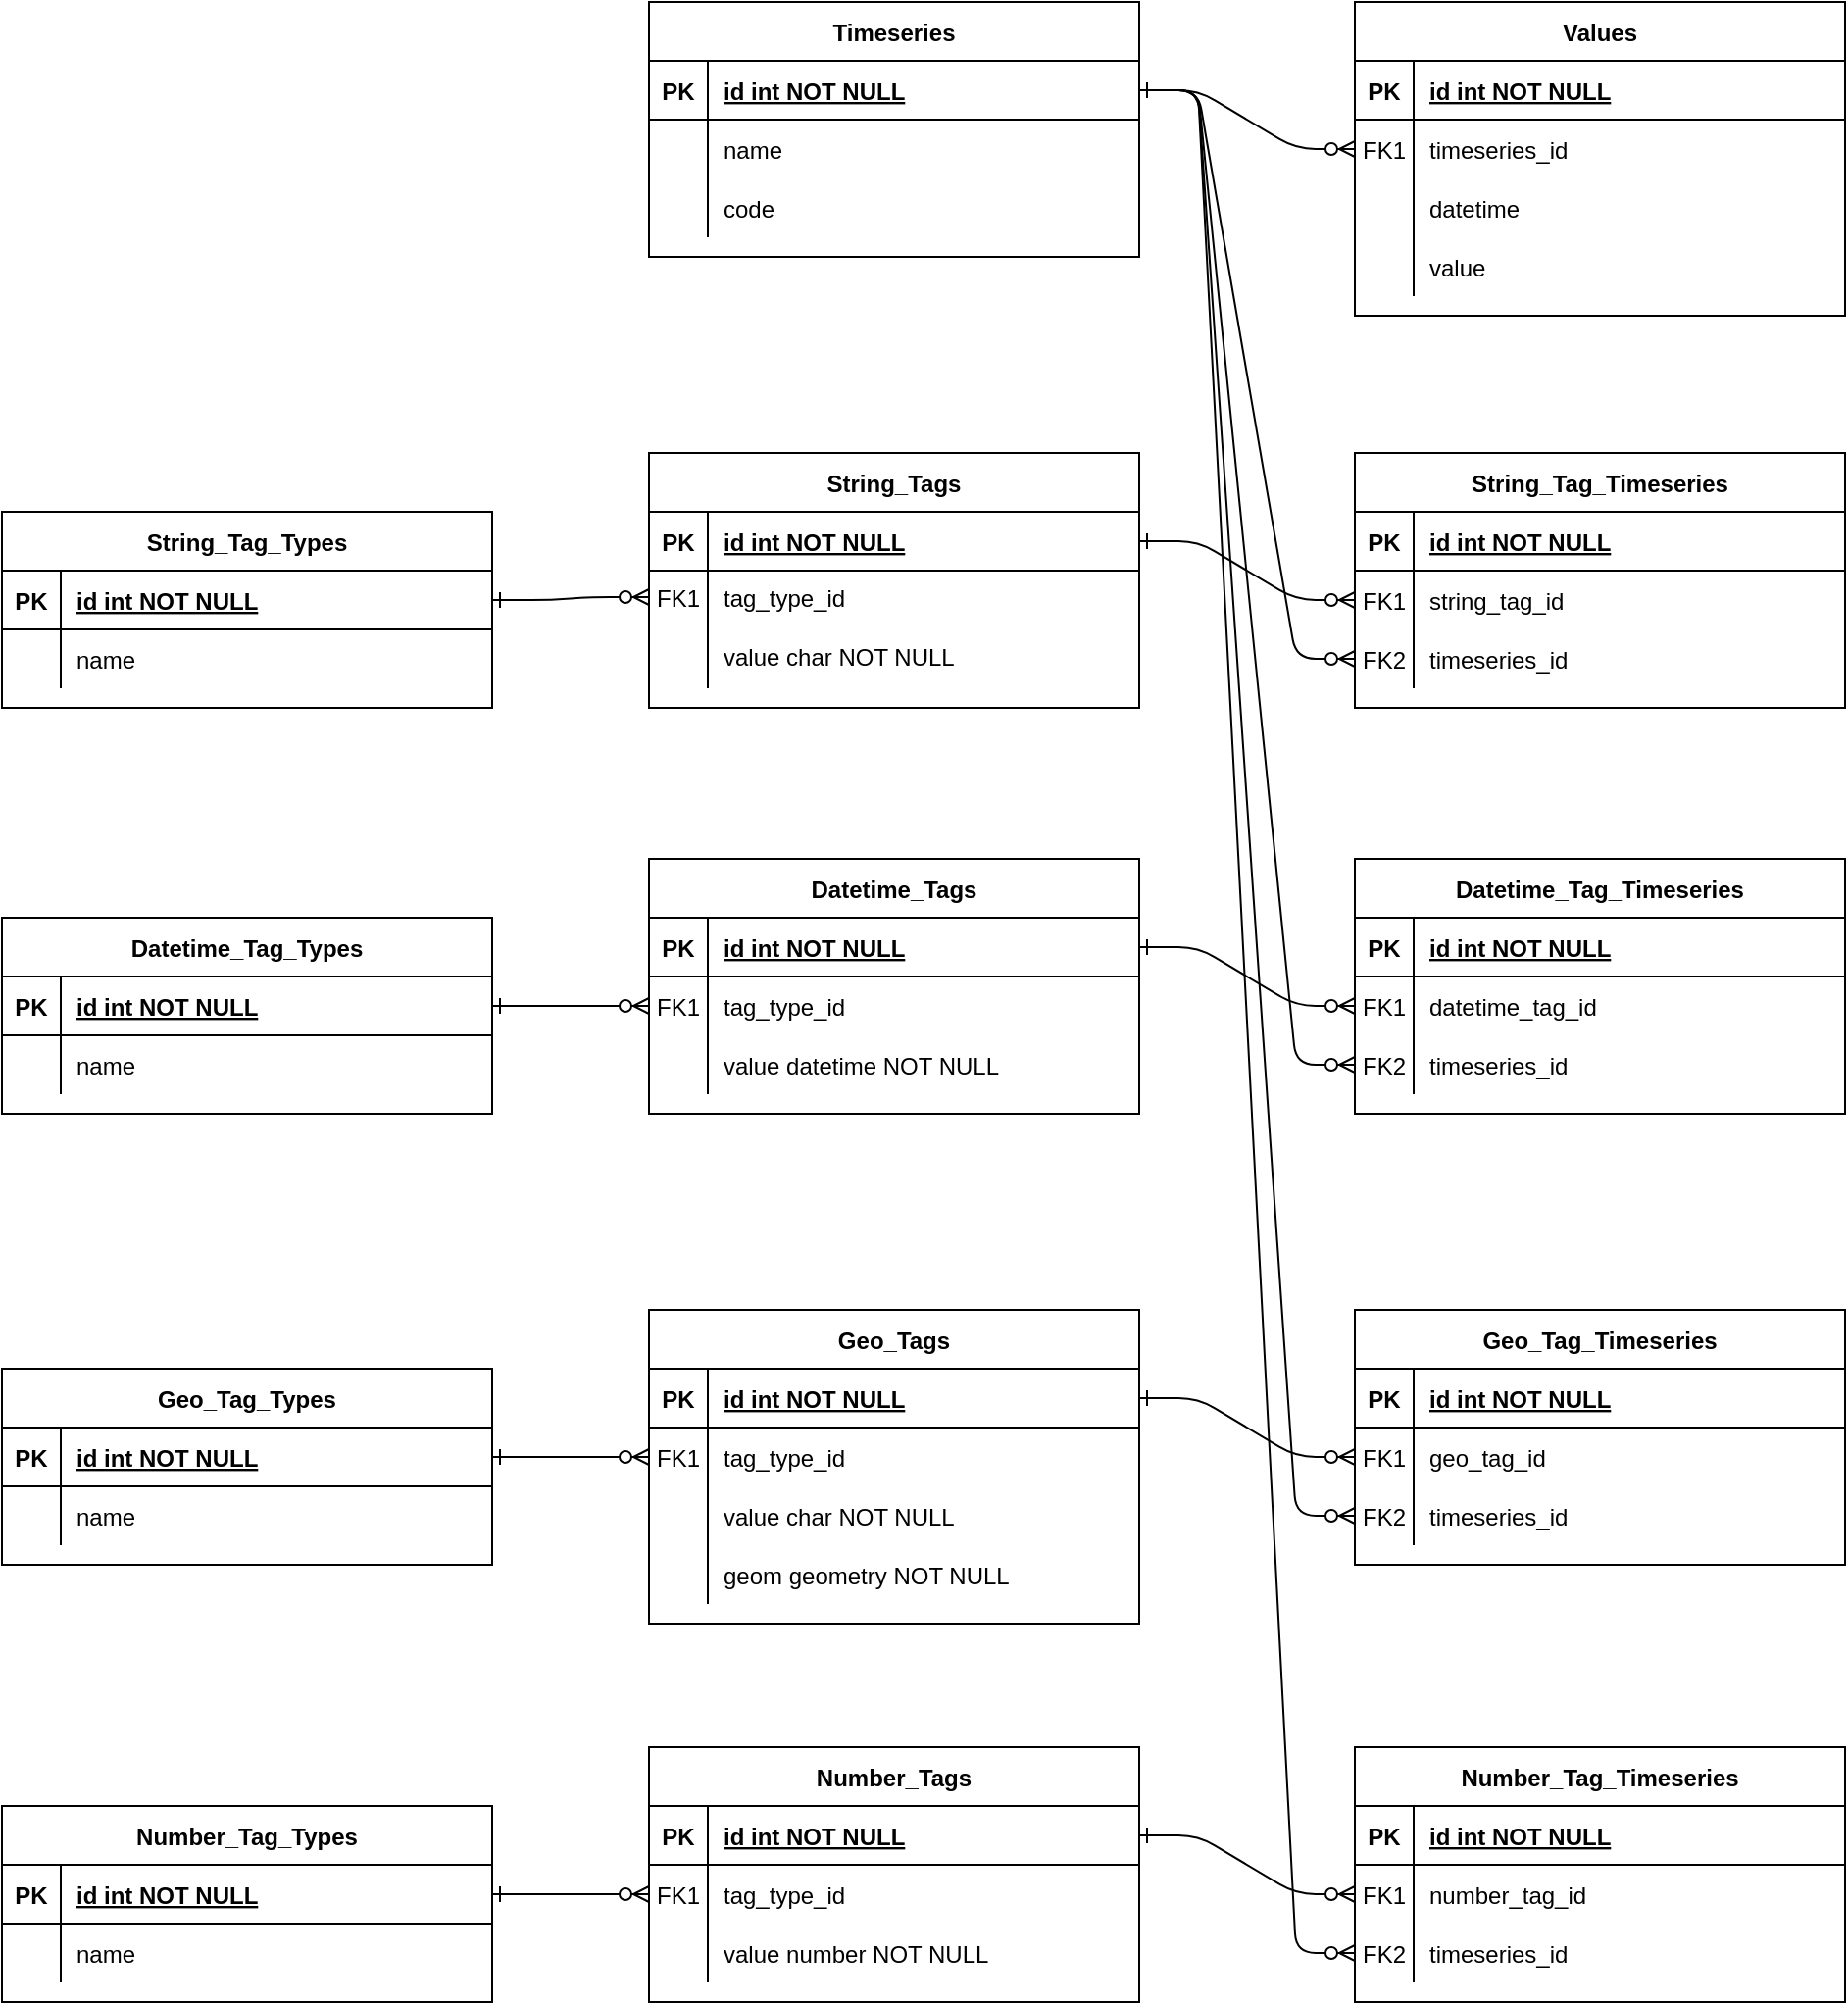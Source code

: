 <mxfile version="20.5.3" type="github"><diagram id="R2lEEEUBdFMjLlhIrx00" name="Page-1"><mxGraphModel dx="1586" dy="933" grid="1" gridSize="10" guides="1" tooltips="1" connect="1" arrows="1" fold="1" page="1" pageScale="1" pageWidth="1700" pageHeight="1100" math="0" shadow="0" extFonts="Permanent Marker^https://fonts.googleapis.com/css?family=Permanent+Marker"><root><mxCell id="0"/><mxCell id="1" parent="0"/><mxCell id="C-vyLk0tnHw3VtMMgP7b-1" value="" style="edgeStyle=entityRelationEdgeStyle;endArrow=ERzeroToMany;startArrow=ERone;endFill=1;startFill=0;" parent="1" source="C-vyLk0tnHw3VtMMgP7b-24" target="C-vyLk0tnHw3VtMMgP7b-6" edge="1"><mxGeometry width="100" height="100" relative="1" as="geometry"><mxPoint x="340" y="720" as="sourcePoint"/><mxPoint x="440" y="620" as="targetPoint"/></mxGeometry></mxCell><mxCell id="C-vyLk0tnHw3VtMMgP7b-2" value="Values" style="shape=table;startSize=30;container=1;collapsible=1;childLayout=tableLayout;fixedRows=1;rowLines=0;fontStyle=1;align=center;resizeLast=1;" parent="1" vertex="1"><mxGeometry x="750" y="40" width="250" height="160" as="geometry"/></mxCell><mxCell id="C-vyLk0tnHw3VtMMgP7b-3" value="" style="shape=partialRectangle;collapsible=0;dropTarget=0;pointerEvents=0;fillColor=none;points=[[0,0.5],[1,0.5]];portConstraint=eastwest;top=0;left=0;right=0;bottom=1;" parent="C-vyLk0tnHw3VtMMgP7b-2" vertex="1"><mxGeometry y="30" width="250" height="30" as="geometry"/></mxCell><mxCell id="C-vyLk0tnHw3VtMMgP7b-4" value="PK" style="shape=partialRectangle;overflow=hidden;connectable=0;fillColor=none;top=0;left=0;bottom=0;right=0;fontStyle=1;" parent="C-vyLk0tnHw3VtMMgP7b-3" vertex="1"><mxGeometry width="30" height="30" as="geometry"><mxRectangle width="30" height="30" as="alternateBounds"/></mxGeometry></mxCell><mxCell id="C-vyLk0tnHw3VtMMgP7b-5" value="id int NOT NULL " style="shape=partialRectangle;overflow=hidden;connectable=0;fillColor=none;top=0;left=0;bottom=0;right=0;align=left;spacingLeft=6;fontStyle=5;" parent="C-vyLk0tnHw3VtMMgP7b-3" vertex="1"><mxGeometry x="30" width="220" height="30" as="geometry"><mxRectangle width="220" height="30" as="alternateBounds"/></mxGeometry></mxCell><mxCell id="C-vyLk0tnHw3VtMMgP7b-6" value="" style="shape=partialRectangle;collapsible=0;dropTarget=0;pointerEvents=0;fillColor=none;points=[[0,0.5],[1,0.5]];portConstraint=eastwest;top=0;left=0;right=0;bottom=0;" parent="C-vyLk0tnHw3VtMMgP7b-2" vertex="1"><mxGeometry y="60" width="250" height="30" as="geometry"/></mxCell><mxCell id="C-vyLk0tnHw3VtMMgP7b-7" value="FK1" style="shape=partialRectangle;overflow=hidden;connectable=0;fillColor=none;top=0;left=0;bottom=0;right=0;" parent="C-vyLk0tnHw3VtMMgP7b-6" vertex="1"><mxGeometry width="30" height="30" as="geometry"><mxRectangle width="30" height="30" as="alternateBounds"/></mxGeometry></mxCell><mxCell id="C-vyLk0tnHw3VtMMgP7b-8" value="timeseries_id" style="shape=partialRectangle;overflow=hidden;connectable=0;fillColor=none;top=0;left=0;bottom=0;right=0;align=left;spacingLeft=6;" parent="C-vyLk0tnHw3VtMMgP7b-6" vertex="1"><mxGeometry x="30" width="220" height="30" as="geometry"><mxRectangle width="220" height="30" as="alternateBounds"/></mxGeometry></mxCell><mxCell id="C-vyLk0tnHw3VtMMgP7b-9" value="" style="shape=partialRectangle;collapsible=0;dropTarget=0;pointerEvents=0;fillColor=none;points=[[0,0.5],[1,0.5]];portConstraint=eastwest;top=0;left=0;right=0;bottom=0;" parent="C-vyLk0tnHw3VtMMgP7b-2" vertex="1"><mxGeometry y="90" width="250" height="30" as="geometry"/></mxCell><mxCell id="C-vyLk0tnHw3VtMMgP7b-10" value="" style="shape=partialRectangle;overflow=hidden;connectable=0;fillColor=none;top=0;left=0;bottom=0;right=0;" parent="C-vyLk0tnHw3VtMMgP7b-9" vertex="1"><mxGeometry width="30" height="30" as="geometry"><mxRectangle width="30" height="30" as="alternateBounds"/></mxGeometry></mxCell><mxCell id="C-vyLk0tnHw3VtMMgP7b-11" value="datetime" style="shape=partialRectangle;overflow=hidden;connectable=0;fillColor=none;top=0;left=0;bottom=0;right=0;align=left;spacingLeft=6;" parent="C-vyLk0tnHw3VtMMgP7b-9" vertex="1"><mxGeometry x="30" width="220" height="30" as="geometry"><mxRectangle width="220" height="30" as="alternateBounds"/></mxGeometry></mxCell><mxCell id="uPF_LpUXPdytuVd4c78B-18" style="shape=partialRectangle;collapsible=0;dropTarget=0;pointerEvents=0;fillColor=none;points=[[0,0.5],[1,0.5]];portConstraint=eastwest;top=0;left=0;right=0;bottom=0;" vertex="1" parent="C-vyLk0tnHw3VtMMgP7b-2"><mxGeometry y="120" width="250" height="30" as="geometry"/></mxCell><mxCell id="uPF_LpUXPdytuVd4c78B-19" style="shape=partialRectangle;overflow=hidden;connectable=0;fillColor=none;top=0;left=0;bottom=0;right=0;" vertex="1" parent="uPF_LpUXPdytuVd4c78B-18"><mxGeometry width="30" height="30" as="geometry"><mxRectangle width="30" height="30" as="alternateBounds"/></mxGeometry></mxCell><mxCell id="uPF_LpUXPdytuVd4c78B-20" value="value" style="shape=partialRectangle;overflow=hidden;connectable=0;fillColor=none;top=0;left=0;bottom=0;right=0;align=left;spacingLeft=6;" vertex="1" parent="uPF_LpUXPdytuVd4c78B-18"><mxGeometry x="30" width="220" height="30" as="geometry"><mxRectangle width="220" height="30" as="alternateBounds"/></mxGeometry></mxCell><mxCell id="C-vyLk0tnHw3VtMMgP7b-23" value="Timeseries" style="shape=table;startSize=30;container=1;collapsible=1;childLayout=tableLayout;fixedRows=1;rowLines=0;fontStyle=1;align=center;resizeLast=1;" parent="1" vertex="1"><mxGeometry x="390" y="40" width="250" height="130" as="geometry"><mxRectangle x="120" y="120" width="100" height="30" as="alternateBounds"/></mxGeometry></mxCell><mxCell id="C-vyLk0tnHw3VtMMgP7b-24" value="" style="shape=partialRectangle;collapsible=0;dropTarget=0;pointerEvents=0;fillColor=none;points=[[0,0.5],[1,0.5]];portConstraint=eastwest;top=0;left=0;right=0;bottom=1;" parent="C-vyLk0tnHw3VtMMgP7b-23" vertex="1"><mxGeometry y="30" width="250" height="30" as="geometry"/></mxCell><mxCell id="C-vyLk0tnHw3VtMMgP7b-25" value="PK" style="shape=partialRectangle;overflow=hidden;connectable=0;fillColor=none;top=0;left=0;bottom=0;right=0;fontStyle=1;" parent="C-vyLk0tnHw3VtMMgP7b-24" vertex="1"><mxGeometry width="30" height="30" as="geometry"><mxRectangle width="30" height="30" as="alternateBounds"/></mxGeometry></mxCell><mxCell id="C-vyLk0tnHw3VtMMgP7b-26" value="id int NOT NULL " style="shape=partialRectangle;overflow=hidden;connectable=0;fillColor=none;top=0;left=0;bottom=0;right=0;align=left;spacingLeft=6;fontStyle=5;" parent="C-vyLk0tnHw3VtMMgP7b-24" vertex="1"><mxGeometry x="30" width="220" height="30" as="geometry"><mxRectangle width="220" height="30" as="alternateBounds"/></mxGeometry></mxCell><mxCell id="C-vyLk0tnHw3VtMMgP7b-27" value="" style="shape=partialRectangle;collapsible=0;dropTarget=0;pointerEvents=0;fillColor=none;points=[[0,0.5],[1,0.5]];portConstraint=eastwest;top=0;left=0;right=0;bottom=0;" parent="C-vyLk0tnHw3VtMMgP7b-23" vertex="1"><mxGeometry y="60" width="250" height="30" as="geometry"/></mxCell><mxCell id="C-vyLk0tnHw3VtMMgP7b-28" value="" style="shape=partialRectangle;overflow=hidden;connectable=0;fillColor=none;top=0;left=0;bottom=0;right=0;" parent="C-vyLk0tnHw3VtMMgP7b-27" vertex="1"><mxGeometry width="30" height="30" as="geometry"><mxRectangle width="30" height="30" as="alternateBounds"/></mxGeometry></mxCell><mxCell id="C-vyLk0tnHw3VtMMgP7b-29" value="name" style="shape=partialRectangle;overflow=hidden;connectable=0;fillColor=none;top=0;left=0;bottom=0;right=0;align=left;spacingLeft=6;" parent="C-vyLk0tnHw3VtMMgP7b-27" vertex="1"><mxGeometry x="30" width="220" height="30" as="geometry"><mxRectangle width="220" height="30" as="alternateBounds"/></mxGeometry></mxCell><mxCell id="uPF_LpUXPdytuVd4c78B-15" style="shape=partialRectangle;collapsible=0;dropTarget=0;pointerEvents=0;fillColor=none;points=[[0,0.5],[1,0.5]];portConstraint=eastwest;top=0;left=0;right=0;bottom=0;" vertex="1" parent="C-vyLk0tnHw3VtMMgP7b-23"><mxGeometry y="90" width="250" height="30" as="geometry"/></mxCell><mxCell id="uPF_LpUXPdytuVd4c78B-16" style="shape=partialRectangle;overflow=hidden;connectable=0;fillColor=none;top=0;left=0;bottom=0;right=0;" vertex="1" parent="uPF_LpUXPdytuVd4c78B-15"><mxGeometry width="30" height="30" as="geometry"><mxRectangle width="30" height="30" as="alternateBounds"/></mxGeometry></mxCell><mxCell id="uPF_LpUXPdytuVd4c78B-17" value="code" style="shape=partialRectangle;overflow=hidden;connectable=0;fillColor=none;top=0;left=0;bottom=0;right=0;align=left;spacingLeft=6;" vertex="1" parent="uPF_LpUXPdytuVd4c78B-15"><mxGeometry x="30" width="220" height="30" as="geometry"><mxRectangle width="220" height="30" as="alternateBounds"/></mxGeometry></mxCell><mxCell id="uPF_LpUXPdytuVd4c78B-21" value="String_Tag_Types" style="shape=table;startSize=30;container=1;collapsible=1;childLayout=tableLayout;fixedRows=1;rowLines=0;fontStyle=1;align=center;resizeLast=1;" vertex="1" parent="1"><mxGeometry x="60" y="300" width="250" height="100" as="geometry"><mxRectangle x="120" y="120" width="100" height="30" as="alternateBounds"/></mxGeometry></mxCell><mxCell id="uPF_LpUXPdytuVd4c78B-22" value="" style="shape=partialRectangle;collapsible=0;dropTarget=0;pointerEvents=0;fillColor=none;points=[[0,0.5],[1,0.5]];portConstraint=eastwest;top=0;left=0;right=0;bottom=1;" vertex="1" parent="uPF_LpUXPdytuVd4c78B-21"><mxGeometry y="30" width="250" height="30" as="geometry"/></mxCell><mxCell id="uPF_LpUXPdytuVd4c78B-23" value="PK" style="shape=partialRectangle;overflow=hidden;connectable=0;fillColor=none;top=0;left=0;bottom=0;right=0;fontStyle=1;" vertex="1" parent="uPF_LpUXPdytuVd4c78B-22"><mxGeometry width="30" height="30" as="geometry"><mxRectangle width="30" height="30" as="alternateBounds"/></mxGeometry></mxCell><mxCell id="uPF_LpUXPdytuVd4c78B-24" value="id int NOT NULL " style="shape=partialRectangle;overflow=hidden;connectable=0;fillColor=none;top=0;left=0;bottom=0;right=0;align=left;spacingLeft=6;fontStyle=5;" vertex="1" parent="uPF_LpUXPdytuVd4c78B-22"><mxGeometry x="30" width="220" height="30" as="geometry"><mxRectangle width="220" height="30" as="alternateBounds"/></mxGeometry></mxCell><mxCell id="uPF_LpUXPdytuVd4c78B-25" value="" style="shape=partialRectangle;collapsible=0;dropTarget=0;pointerEvents=0;fillColor=none;points=[[0,0.5],[1,0.5]];portConstraint=eastwest;top=0;left=0;right=0;bottom=0;" vertex="1" parent="uPF_LpUXPdytuVd4c78B-21"><mxGeometry y="60" width="250" height="30" as="geometry"/></mxCell><mxCell id="uPF_LpUXPdytuVd4c78B-26" value="" style="shape=partialRectangle;overflow=hidden;connectable=0;fillColor=none;top=0;left=0;bottom=0;right=0;" vertex="1" parent="uPF_LpUXPdytuVd4c78B-25"><mxGeometry width="30" height="30" as="geometry"><mxRectangle width="30" height="30" as="alternateBounds"/></mxGeometry></mxCell><mxCell id="uPF_LpUXPdytuVd4c78B-27" value="name" style="shape=partialRectangle;overflow=hidden;connectable=0;fillColor=none;top=0;left=0;bottom=0;right=0;align=left;spacingLeft=6;" vertex="1" parent="uPF_LpUXPdytuVd4c78B-25"><mxGeometry x="30" width="220" height="30" as="geometry"><mxRectangle width="220" height="30" as="alternateBounds"/></mxGeometry></mxCell><mxCell id="uPF_LpUXPdytuVd4c78B-31" value="String_Tags" style="shape=table;startSize=30;container=1;collapsible=1;childLayout=tableLayout;fixedRows=1;rowLines=0;fontStyle=1;align=center;resizeLast=1;" vertex="1" parent="1"><mxGeometry x="390" y="270" width="250" height="130" as="geometry"><mxRectangle x="120" y="120" width="100" height="30" as="alternateBounds"/></mxGeometry></mxCell><mxCell id="uPF_LpUXPdytuVd4c78B-32" value="" style="shape=partialRectangle;collapsible=0;dropTarget=0;pointerEvents=0;fillColor=none;points=[[0,0.5],[1,0.5]];portConstraint=eastwest;top=0;left=0;right=0;bottom=1;" vertex="1" parent="uPF_LpUXPdytuVd4c78B-31"><mxGeometry y="30" width="250" height="30" as="geometry"/></mxCell><mxCell id="uPF_LpUXPdytuVd4c78B-33" value="PK" style="shape=partialRectangle;overflow=hidden;connectable=0;fillColor=none;top=0;left=0;bottom=0;right=0;fontStyle=1;" vertex="1" parent="uPF_LpUXPdytuVd4c78B-32"><mxGeometry width="30" height="30" as="geometry"><mxRectangle width="30" height="30" as="alternateBounds"/></mxGeometry></mxCell><mxCell id="uPF_LpUXPdytuVd4c78B-34" value="id int NOT NULL " style="shape=partialRectangle;overflow=hidden;connectable=0;fillColor=none;top=0;left=0;bottom=0;right=0;align=left;spacingLeft=6;fontStyle=5;" vertex="1" parent="uPF_LpUXPdytuVd4c78B-32"><mxGeometry x="30" width="220" height="30" as="geometry"><mxRectangle width="220" height="30" as="alternateBounds"/></mxGeometry></mxCell><mxCell id="uPF_LpUXPdytuVd4c78B-35" value="" style="shape=partialRectangle;collapsible=0;dropTarget=0;pointerEvents=0;fillColor=none;points=[[0,0.5],[1,0.5]];portConstraint=eastwest;top=0;left=0;right=0;bottom=0;" vertex="1" parent="uPF_LpUXPdytuVd4c78B-31"><mxGeometry y="60" width="250" height="27" as="geometry"/></mxCell><mxCell id="uPF_LpUXPdytuVd4c78B-36" value="FK1" style="shape=partialRectangle;overflow=hidden;connectable=0;fillColor=none;top=0;left=0;bottom=0;right=0;" vertex="1" parent="uPF_LpUXPdytuVd4c78B-35"><mxGeometry width="30" height="27" as="geometry"><mxRectangle width="30" height="27" as="alternateBounds"/></mxGeometry></mxCell><mxCell id="uPF_LpUXPdytuVd4c78B-37" value="tag_type_id" style="shape=partialRectangle;overflow=hidden;connectable=0;fillColor=none;top=0;left=0;bottom=0;right=0;align=left;spacingLeft=6;" vertex="1" parent="uPF_LpUXPdytuVd4c78B-35"><mxGeometry x="30" width="220" height="27" as="geometry"><mxRectangle width="220" height="27" as="alternateBounds"/></mxGeometry></mxCell><mxCell id="uPF_LpUXPdytuVd4c78B-38" style="shape=partialRectangle;collapsible=0;dropTarget=0;pointerEvents=0;fillColor=none;points=[[0,0.5],[1,0.5]];portConstraint=eastwest;top=0;left=0;right=0;bottom=0;" vertex="1" parent="uPF_LpUXPdytuVd4c78B-31"><mxGeometry y="87" width="250" height="33" as="geometry"/></mxCell><mxCell id="uPF_LpUXPdytuVd4c78B-39" style="shape=partialRectangle;overflow=hidden;connectable=0;fillColor=none;top=0;left=0;bottom=0;right=0;" vertex="1" parent="uPF_LpUXPdytuVd4c78B-38"><mxGeometry width="30" height="33" as="geometry"><mxRectangle width="30" height="33" as="alternateBounds"/></mxGeometry></mxCell><mxCell id="uPF_LpUXPdytuVd4c78B-40" value="value char NOT NULL" style="shape=partialRectangle;overflow=hidden;connectable=0;fillColor=none;top=0;left=0;bottom=0;right=0;align=left;spacingLeft=6;" vertex="1" parent="uPF_LpUXPdytuVd4c78B-38"><mxGeometry x="30" width="220" height="33" as="geometry"><mxRectangle width="220" height="33" as="alternateBounds"/></mxGeometry></mxCell><mxCell id="uPF_LpUXPdytuVd4c78B-41" value="String_Tag_Timeseries" style="shape=table;startSize=30;container=1;collapsible=1;childLayout=tableLayout;fixedRows=1;rowLines=0;fontStyle=1;align=center;resizeLast=1;" vertex="1" parent="1"><mxGeometry x="750" y="270" width="250" height="130" as="geometry"><mxRectangle x="120" y="120" width="100" height="30" as="alternateBounds"/></mxGeometry></mxCell><mxCell id="uPF_LpUXPdytuVd4c78B-42" value="" style="shape=partialRectangle;collapsible=0;dropTarget=0;pointerEvents=0;fillColor=none;points=[[0,0.5],[1,0.5]];portConstraint=eastwest;top=0;left=0;right=0;bottom=1;" vertex="1" parent="uPF_LpUXPdytuVd4c78B-41"><mxGeometry y="30" width="250" height="30" as="geometry"/></mxCell><mxCell id="uPF_LpUXPdytuVd4c78B-43" value="PK" style="shape=partialRectangle;overflow=hidden;connectable=0;fillColor=none;top=0;left=0;bottom=0;right=0;fontStyle=1;" vertex="1" parent="uPF_LpUXPdytuVd4c78B-42"><mxGeometry width="30" height="30" as="geometry"><mxRectangle width="30" height="30" as="alternateBounds"/></mxGeometry></mxCell><mxCell id="uPF_LpUXPdytuVd4c78B-44" value="id int NOT NULL " style="shape=partialRectangle;overflow=hidden;connectable=0;fillColor=none;top=0;left=0;bottom=0;right=0;align=left;spacingLeft=6;fontStyle=5;" vertex="1" parent="uPF_LpUXPdytuVd4c78B-42"><mxGeometry x="30" width="220" height="30" as="geometry"><mxRectangle width="220" height="30" as="alternateBounds"/></mxGeometry></mxCell><mxCell id="uPF_LpUXPdytuVd4c78B-45" value="" style="shape=partialRectangle;collapsible=0;dropTarget=0;pointerEvents=0;fillColor=none;points=[[0,0.5],[1,0.5]];portConstraint=eastwest;top=0;left=0;right=0;bottom=0;" vertex="1" parent="uPF_LpUXPdytuVd4c78B-41"><mxGeometry y="60" width="250" height="30" as="geometry"/></mxCell><mxCell id="uPF_LpUXPdytuVd4c78B-46" value="FK1" style="shape=partialRectangle;overflow=hidden;connectable=0;fillColor=none;top=0;left=0;bottom=0;right=0;" vertex="1" parent="uPF_LpUXPdytuVd4c78B-45"><mxGeometry width="30" height="30" as="geometry"><mxRectangle width="30" height="30" as="alternateBounds"/></mxGeometry></mxCell><mxCell id="uPF_LpUXPdytuVd4c78B-47" value="string_tag_id" style="shape=partialRectangle;overflow=hidden;connectable=0;fillColor=none;top=0;left=0;bottom=0;right=0;align=left;spacingLeft=6;" vertex="1" parent="uPF_LpUXPdytuVd4c78B-45"><mxGeometry x="30" width="220" height="30" as="geometry"><mxRectangle width="220" height="30" as="alternateBounds"/></mxGeometry></mxCell><mxCell id="uPF_LpUXPdytuVd4c78B-48" style="shape=partialRectangle;collapsible=0;dropTarget=0;pointerEvents=0;fillColor=none;points=[[0,0.5],[1,0.5]];portConstraint=eastwest;top=0;left=0;right=0;bottom=0;" vertex="1" parent="uPF_LpUXPdytuVd4c78B-41"><mxGeometry y="90" width="250" height="30" as="geometry"/></mxCell><mxCell id="uPF_LpUXPdytuVd4c78B-49" value="FK2" style="shape=partialRectangle;overflow=hidden;connectable=0;fillColor=none;top=0;left=0;bottom=0;right=0;" vertex="1" parent="uPF_LpUXPdytuVd4c78B-48"><mxGeometry width="30" height="30" as="geometry"><mxRectangle width="30" height="30" as="alternateBounds"/></mxGeometry></mxCell><mxCell id="uPF_LpUXPdytuVd4c78B-50" value="timeseries_id" style="shape=partialRectangle;overflow=hidden;connectable=0;fillColor=none;top=0;left=0;bottom=0;right=0;align=left;spacingLeft=6;" vertex="1" parent="uPF_LpUXPdytuVd4c78B-48"><mxGeometry x="30" width="220" height="30" as="geometry"><mxRectangle width="220" height="30" as="alternateBounds"/></mxGeometry></mxCell><mxCell id="uPF_LpUXPdytuVd4c78B-54" value="" style="edgeStyle=entityRelationEdgeStyle;endArrow=ERzeroToMany;startArrow=ERone;endFill=1;startFill=0;entryX=0;entryY=0.5;entryDx=0;entryDy=0;exitX=1;exitY=0.5;exitDx=0;exitDy=0;" edge="1" parent="1" source="uPF_LpUXPdytuVd4c78B-22" target="uPF_LpUXPdytuVd4c78B-35"><mxGeometry width="100" height="100" relative="1" as="geometry"><mxPoint x="390" y="-85" as="sourcePoint"/><mxPoint x="470" y="-55" as="targetPoint"/></mxGeometry></mxCell><mxCell id="uPF_LpUXPdytuVd4c78B-55" value="" style="edgeStyle=entityRelationEdgeStyle;endArrow=ERzeroToMany;startArrow=ERone;endFill=1;startFill=0;entryX=0;entryY=0.5;entryDx=0;entryDy=0;exitX=1;exitY=0.5;exitDx=0;exitDy=0;" edge="1" parent="1" source="uPF_LpUXPdytuVd4c78B-32" target="uPF_LpUXPdytuVd4c78B-45"><mxGeometry width="100" height="100" relative="1" as="geometry"><mxPoint x="340" y="450" as="sourcePoint"/><mxPoint x="440" y="450" as="targetPoint"/></mxGeometry></mxCell><mxCell id="uPF_LpUXPdytuVd4c78B-56" value="" style="edgeStyle=entityRelationEdgeStyle;endArrow=ERzeroToMany;startArrow=ERone;endFill=1;startFill=0;entryX=0;entryY=0.5;entryDx=0;entryDy=0;exitX=1;exitY=0.5;exitDx=0;exitDy=0;" edge="1" parent="1" source="C-vyLk0tnHw3VtMMgP7b-24" target="uPF_LpUXPdytuVd4c78B-48"><mxGeometry width="100" height="100" relative="1" as="geometry"><mxPoint x="640" y="535" as="sourcePoint"/><mxPoint x="735" y="565" as="targetPoint"/></mxGeometry></mxCell><mxCell id="uPF_LpUXPdytuVd4c78B-57" value="Datetime_Tag_Types" style="shape=table;startSize=30;container=1;collapsible=1;childLayout=tableLayout;fixedRows=1;rowLines=0;fontStyle=1;align=center;resizeLast=1;" vertex="1" parent="1"><mxGeometry x="60" y="507" width="250" height="100" as="geometry"><mxRectangle x="120" y="120" width="100" height="30" as="alternateBounds"/></mxGeometry></mxCell><mxCell id="uPF_LpUXPdytuVd4c78B-58" value="" style="shape=partialRectangle;collapsible=0;dropTarget=0;pointerEvents=0;fillColor=none;points=[[0,0.5],[1,0.5]];portConstraint=eastwest;top=0;left=0;right=0;bottom=1;" vertex="1" parent="uPF_LpUXPdytuVd4c78B-57"><mxGeometry y="30" width="250" height="30" as="geometry"/></mxCell><mxCell id="uPF_LpUXPdytuVd4c78B-59" value="PK" style="shape=partialRectangle;overflow=hidden;connectable=0;fillColor=none;top=0;left=0;bottom=0;right=0;fontStyle=1;" vertex="1" parent="uPF_LpUXPdytuVd4c78B-58"><mxGeometry width="30" height="30" as="geometry"><mxRectangle width="30" height="30" as="alternateBounds"/></mxGeometry></mxCell><mxCell id="uPF_LpUXPdytuVd4c78B-60" value="id int NOT NULL " style="shape=partialRectangle;overflow=hidden;connectable=0;fillColor=none;top=0;left=0;bottom=0;right=0;align=left;spacingLeft=6;fontStyle=5;" vertex="1" parent="uPF_LpUXPdytuVd4c78B-58"><mxGeometry x="30" width="220" height="30" as="geometry"><mxRectangle width="220" height="30" as="alternateBounds"/></mxGeometry></mxCell><mxCell id="uPF_LpUXPdytuVd4c78B-61" value="" style="shape=partialRectangle;collapsible=0;dropTarget=0;pointerEvents=0;fillColor=none;points=[[0,0.5],[1,0.5]];portConstraint=eastwest;top=0;left=0;right=0;bottom=0;" vertex="1" parent="uPF_LpUXPdytuVd4c78B-57"><mxGeometry y="60" width="250" height="30" as="geometry"/></mxCell><mxCell id="uPF_LpUXPdytuVd4c78B-62" value="" style="shape=partialRectangle;overflow=hidden;connectable=0;fillColor=none;top=0;left=0;bottom=0;right=0;" vertex="1" parent="uPF_LpUXPdytuVd4c78B-61"><mxGeometry width="30" height="30" as="geometry"><mxRectangle width="30" height="30" as="alternateBounds"/></mxGeometry></mxCell><mxCell id="uPF_LpUXPdytuVd4c78B-63" value="name" style="shape=partialRectangle;overflow=hidden;connectable=0;fillColor=none;top=0;left=0;bottom=0;right=0;align=left;spacingLeft=6;" vertex="1" parent="uPF_LpUXPdytuVd4c78B-61"><mxGeometry x="30" width="220" height="30" as="geometry"><mxRectangle width="220" height="30" as="alternateBounds"/></mxGeometry></mxCell><mxCell id="uPF_LpUXPdytuVd4c78B-64" value="Datetime_Tags" style="shape=table;startSize=30;container=1;collapsible=1;childLayout=tableLayout;fixedRows=1;rowLines=0;fontStyle=1;align=center;resizeLast=1;" vertex="1" parent="1"><mxGeometry x="390" y="477" width="250" height="130" as="geometry"><mxRectangle x="120" y="120" width="100" height="30" as="alternateBounds"/></mxGeometry></mxCell><mxCell id="uPF_LpUXPdytuVd4c78B-65" value="" style="shape=partialRectangle;collapsible=0;dropTarget=0;pointerEvents=0;fillColor=none;points=[[0,0.5],[1,0.5]];portConstraint=eastwest;top=0;left=0;right=0;bottom=1;" vertex="1" parent="uPF_LpUXPdytuVd4c78B-64"><mxGeometry y="30" width="250" height="30" as="geometry"/></mxCell><mxCell id="uPF_LpUXPdytuVd4c78B-66" value="PK" style="shape=partialRectangle;overflow=hidden;connectable=0;fillColor=none;top=0;left=0;bottom=0;right=0;fontStyle=1;" vertex="1" parent="uPF_LpUXPdytuVd4c78B-65"><mxGeometry width="30" height="30" as="geometry"><mxRectangle width="30" height="30" as="alternateBounds"/></mxGeometry></mxCell><mxCell id="uPF_LpUXPdytuVd4c78B-67" value="id int NOT NULL " style="shape=partialRectangle;overflow=hidden;connectable=0;fillColor=none;top=0;left=0;bottom=0;right=0;align=left;spacingLeft=6;fontStyle=5;" vertex="1" parent="uPF_LpUXPdytuVd4c78B-65"><mxGeometry x="30" width="220" height="30" as="geometry"><mxRectangle width="220" height="30" as="alternateBounds"/></mxGeometry></mxCell><mxCell id="uPF_LpUXPdytuVd4c78B-68" value="" style="shape=partialRectangle;collapsible=0;dropTarget=0;pointerEvents=0;fillColor=none;points=[[0,0.5],[1,0.5]];portConstraint=eastwest;top=0;left=0;right=0;bottom=0;" vertex="1" parent="uPF_LpUXPdytuVd4c78B-64"><mxGeometry y="60" width="250" height="30" as="geometry"/></mxCell><mxCell id="uPF_LpUXPdytuVd4c78B-69" value="FK1" style="shape=partialRectangle;overflow=hidden;connectable=0;fillColor=none;top=0;left=0;bottom=0;right=0;" vertex="1" parent="uPF_LpUXPdytuVd4c78B-68"><mxGeometry width="30" height="30" as="geometry"><mxRectangle width="30" height="30" as="alternateBounds"/></mxGeometry></mxCell><mxCell id="uPF_LpUXPdytuVd4c78B-70" value="tag_type_id" style="shape=partialRectangle;overflow=hidden;connectable=0;fillColor=none;top=0;left=0;bottom=0;right=0;align=left;spacingLeft=6;" vertex="1" parent="uPF_LpUXPdytuVd4c78B-68"><mxGeometry x="30" width="220" height="30" as="geometry"><mxRectangle width="220" height="30" as="alternateBounds"/></mxGeometry></mxCell><mxCell id="uPF_LpUXPdytuVd4c78B-71" style="shape=partialRectangle;collapsible=0;dropTarget=0;pointerEvents=0;fillColor=none;points=[[0,0.5],[1,0.5]];portConstraint=eastwest;top=0;left=0;right=0;bottom=0;" vertex="1" parent="uPF_LpUXPdytuVd4c78B-64"><mxGeometry y="90" width="250" height="30" as="geometry"/></mxCell><mxCell id="uPF_LpUXPdytuVd4c78B-72" style="shape=partialRectangle;overflow=hidden;connectable=0;fillColor=none;top=0;left=0;bottom=0;right=0;" vertex="1" parent="uPF_LpUXPdytuVd4c78B-71"><mxGeometry width="30" height="30" as="geometry"><mxRectangle width="30" height="30" as="alternateBounds"/></mxGeometry></mxCell><mxCell id="uPF_LpUXPdytuVd4c78B-73" value="value datetime NOT NULL" style="shape=partialRectangle;overflow=hidden;connectable=0;fillColor=none;top=0;left=0;bottom=0;right=0;align=left;spacingLeft=6;" vertex="1" parent="uPF_LpUXPdytuVd4c78B-71"><mxGeometry x="30" width="220" height="30" as="geometry"><mxRectangle width="220" height="30" as="alternateBounds"/></mxGeometry></mxCell><mxCell id="uPF_LpUXPdytuVd4c78B-74" value="Datetime_Tag_Timeseries" style="shape=table;startSize=30;container=1;collapsible=1;childLayout=tableLayout;fixedRows=1;rowLines=0;fontStyle=1;align=center;resizeLast=1;" vertex="1" parent="1"><mxGeometry x="750" y="477" width="250" height="130" as="geometry"><mxRectangle x="120" y="120" width="100" height="30" as="alternateBounds"/></mxGeometry></mxCell><mxCell id="uPF_LpUXPdytuVd4c78B-75" value="" style="shape=partialRectangle;collapsible=0;dropTarget=0;pointerEvents=0;fillColor=none;points=[[0,0.5],[1,0.5]];portConstraint=eastwest;top=0;left=0;right=0;bottom=1;" vertex="1" parent="uPF_LpUXPdytuVd4c78B-74"><mxGeometry y="30" width="250" height="30" as="geometry"/></mxCell><mxCell id="uPF_LpUXPdytuVd4c78B-76" value="PK" style="shape=partialRectangle;overflow=hidden;connectable=0;fillColor=none;top=0;left=0;bottom=0;right=0;fontStyle=1;" vertex="1" parent="uPF_LpUXPdytuVd4c78B-75"><mxGeometry width="30" height="30" as="geometry"><mxRectangle width="30" height="30" as="alternateBounds"/></mxGeometry></mxCell><mxCell id="uPF_LpUXPdytuVd4c78B-77" value="id int NOT NULL " style="shape=partialRectangle;overflow=hidden;connectable=0;fillColor=none;top=0;left=0;bottom=0;right=0;align=left;spacingLeft=6;fontStyle=5;" vertex="1" parent="uPF_LpUXPdytuVd4c78B-75"><mxGeometry x="30" width="220" height="30" as="geometry"><mxRectangle width="220" height="30" as="alternateBounds"/></mxGeometry></mxCell><mxCell id="uPF_LpUXPdytuVd4c78B-78" value="" style="shape=partialRectangle;collapsible=0;dropTarget=0;pointerEvents=0;fillColor=none;points=[[0,0.5],[1,0.5]];portConstraint=eastwest;top=0;left=0;right=0;bottom=0;" vertex="1" parent="uPF_LpUXPdytuVd4c78B-74"><mxGeometry y="60" width="250" height="30" as="geometry"/></mxCell><mxCell id="uPF_LpUXPdytuVd4c78B-79" value="FK1" style="shape=partialRectangle;overflow=hidden;connectable=0;fillColor=none;top=0;left=0;bottom=0;right=0;" vertex="1" parent="uPF_LpUXPdytuVd4c78B-78"><mxGeometry width="30" height="30" as="geometry"><mxRectangle width="30" height="30" as="alternateBounds"/></mxGeometry></mxCell><mxCell id="uPF_LpUXPdytuVd4c78B-80" value="datetime_tag_id" style="shape=partialRectangle;overflow=hidden;connectable=0;fillColor=none;top=0;left=0;bottom=0;right=0;align=left;spacingLeft=6;" vertex="1" parent="uPF_LpUXPdytuVd4c78B-78"><mxGeometry x="30" width="220" height="30" as="geometry"><mxRectangle width="220" height="30" as="alternateBounds"/></mxGeometry></mxCell><mxCell id="uPF_LpUXPdytuVd4c78B-81" style="shape=partialRectangle;collapsible=0;dropTarget=0;pointerEvents=0;fillColor=none;points=[[0,0.5],[1,0.5]];portConstraint=eastwest;top=0;left=0;right=0;bottom=0;" vertex="1" parent="uPF_LpUXPdytuVd4c78B-74"><mxGeometry y="90" width="250" height="30" as="geometry"/></mxCell><mxCell id="uPF_LpUXPdytuVd4c78B-82" value="FK2" style="shape=partialRectangle;overflow=hidden;connectable=0;fillColor=none;top=0;left=0;bottom=0;right=0;" vertex="1" parent="uPF_LpUXPdytuVd4c78B-81"><mxGeometry width="30" height="30" as="geometry"><mxRectangle width="30" height="30" as="alternateBounds"/></mxGeometry></mxCell><mxCell id="uPF_LpUXPdytuVd4c78B-83" value="timeseries_id" style="shape=partialRectangle;overflow=hidden;connectable=0;fillColor=none;top=0;left=0;bottom=0;right=0;align=left;spacingLeft=6;" vertex="1" parent="uPF_LpUXPdytuVd4c78B-81"><mxGeometry x="30" width="220" height="30" as="geometry"><mxRectangle width="220" height="30" as="alternateBounds"/></mxGeometry></mxCell><mxCell id="uPF_LpUXPdytuVd4c78B-84" value="" style="edgeStyle=entityRelationEdgeStyle;endArrow=ERzeroToMany;startArrow=ERone;endFill=1;startFill=0;entryX=0;entryY=0.5;entryDx=0;entryDy=0;exitX=1;exitY=0.5;exitDx=0;exitDy=0;" edge="1" parent="1" source="uPF_LpUXPdytuVd4c78B-58" target="uPF_LpUXPdytuVd4c78B-68"><mxGeometry width="100" height="100" relative="1" as="geometry"><mxPoint x="320" y="355" as="sourcePoint"/><mxPoint x="400" y="355" as="targetPoint"/></mxGeometry></mxCell><mxCell id="uPF_LpUXPdytuVd4c78B-85" value="" style="edgeStyle=entityRelationEdgeStyle;endArrow=ERzeroToMany;startArrow=ERone;endFill=1;startFill=0;entryX=0;entryY=0.5;entryDx=0;entryDy=0;exitX=1;exitY=0.5;exitDx=0;exitDy=0;" edge="1" parent="1" source="C-vyLk0tnHw3VtMMgP7b-24" target="uPF_LpUXPdytuVd4c78B-81"><mxGeometry width="100" height="100" relative="1" as="geometry"><mxPoint x="460" y="145" as="sourcePoint"/><mxPoint x="750" y="488" as="targetPoint"/></mxGeometry></mxCell><mxCell id="uPF_LpUXPdytuVd4c78B-86" value="" style="edgeStyle=entityRelationEdgeStyle;endArrow=ERzeroToMany;startArrow=ERone;endFill=1;startFill=0;entryX=0;entryY=0.5;entryDx=0;entryDy=0;exitX=1;exitY=0.5;exitDx=0;exitDy=0;" edge="1" parent="1" source="uPF_LpUXPdytuVd4c78B-65" target="uPF_LpUXPdytuVd4c78B-78"><mxGeometry width="100" height="100" relative="1" as="geometry"><mxPoint x="650" y="325" as="sourcePoint"/><mxPoint x="760" y="355" as="targetPoint"/></mxGeometry></mxCell><mxCell id="uPF_LpUXPdytuVd4c78B-87" value="Geo_Tag_Types" style="shape=table;startSize=30;container=1;collapsible=1;childLayout=tableLayout;fixedRows=1;rowLines=0;fontStyle=1;align=center;resizeLast=1;" vertex="1" parent="1"><mxGeometry x="60" y="737" width="250" height="100" as="geometry"><mxRectangle x="120" y="120" width="100" height="30" as="alternateBounds"/></mxGeometry></mxCell><mxCell id="uPF_LpUXPdytuVd4c78B-88" value="" style="shape=partialRectangle;collapsible=0;dropTarget=0;pointerEvents=0;fillColor=none;points=[[0,0.5],[1,0.5]];portConstraint=eastwest;top=0;left=0;right=0;bottom=1;" vertex="1" parent="uPF_LpUXPdytuVd4c78B-87"><mxGeometry y="30" width="250" height="30" as="geometry"/></mxCell><mxCell id="uPF_LpUXPdytuVd4c78B-89" value="PK" style="shape=partialRectangle;overflow=hidden;connectable=0;fillColor=none;top=0;left=0;bottom=0;right=0;fontStyle=1;" vertex="1" parent="uPF_LpUXPdytuVd4c78B-88"><mxGeometry width="30" height="30" as="geometry"><mxRectangle width="30" height="30" as="alternateBounds"/></mxGeometry></mxCell><mxCell id="uPF_LpUXPdytuVd4c78B-90" value="id int NOT NULL " style="shape=partialRectangle;overflow=hidden;connectable=0;fillColor=none;top=0;left=0;bottom=0;right=0;align=left;spacingLeft=6;fontStyle=5;" vertex="1" parent="uPF_LpUXPdytuVd4c78B-88"><mxGeometry x="30" width="220" height="30" as="geometry"><mxRectangle width="220" height="30" as="alternateBounds"/></mxGeometry></mxCell><mxCell id="uPF_LpUXPdytuVd4c78B-91" value="" style="shape=partialRectangle;collapsible=0;dropTarget=0;pointerEvents=0;fillColor=none;points=[[0,0.5],[1,0.5]];portConstraint=eastwest;top=0;left=0;right=0;bottom=0;" vertex="1" parent="uPF_LpUXPdytuVd4c78B-87"><mxGeometry y="60" width="250" height="30" as="geometry"/></mxCell><mxCell id="uPF_LpUXPdytuVd4c78B-92" value="" style="shape=partialRectangle;overflow=hidden;connectable=0;fillColor=none;top=0;left=0;bottom=0;right=0;" vertex="1" parent="uPF_LpUXPdytuVd4c78B-91"><mxGeometry width="30" height="30" as="geometry"><mxRectangle width="30" height="30" as="alternateBounds"/></mxGeometry></mxCell><mxCell id="uPF_LpUXPdytuVd4c78B-93" value="name" style="shape=partialRectangle;overflow=hidden;connectable=0;fillColor=none;top=0;left=0;bottom=0;right=0;align=left;spacingLeft=6;" vertex="1" parent="uPF_LpUXPdytuVd4c78B-91"><mxGeometry x="30" width="220" height="30" as="geometry"><mxRectangle width="220" height="30" as="alternateBounds"/></mxGeometry></mxCell><mxCell id="uPF_LpUXPdytuVd4c78B-94" value="Geo_Tags" style="shape=table;startSize=30;container=1;collapsible=1;childLayout=tableLayout;fixedRows=1;rowLines=0;fontStyle=1;align=center;resizeLast=1;" vertex="1" parent="1"><mxGeometry x="390" y="707" width="250" height="160" as="geometry"><mxRectangle x="120" y="120" width="100" height="30" as="alternateBounds"/></mxGeometry></mxCell><mxCell id="uPF_LpUXPdytuVd4c78B-95" value="" style="shape=partialRectangle;collapsible=0;dropTarget=0;pointerEvents=0;fillColor=none;points=[[0,0.5],[1,0.5]];portConstraint=eastwest;top=0;left=0;right=0;bottom=1;" vertex="1" parent="uPF_LpUXPdytuVd4c78B-94"><mxGeometry y="30" width="250" height="30" as="geometry"/></mxCell><mxCell id="uPF_LpUXPdytuVd4c78B-96" value="PK" style="shape=partialRectangle;overflow=hidden;connectable=0;fillColor=none;top=0;left=0;bottom=0;right=0;fontStyle=1;" vertex="1" parent="uPF_LpUXPdytuVd4c78B-95"><mxGeometry width="30" height="30" as="geometry"><mxRectangle width="30" height="30" as="alternateBounds"/></mxGeometry></mxCell><mxCell id="uPF_LpUXPdytuVd4c78B-97" value="id int NOT NULL " style="shape=partialRectangle;overflow=hidden;connectable=0;fillColor=none;top=0;left=0;bottom=0;right=0;align=left;spacingLeft=6;fontStyle=5;" vertex="1" parent="uPF_LpUXPdytuVd4c78B-95"><mxGeometry x="30" width="220" height="30" as="geometry"><mxRectangle width="220" height="30" as="alternateBounds"/></mxGeometry></mxCell><mxCell id="uPF_LpUXPdytuVd4c78B-98" value="" style="shape=partialRectangle;collapsible=0;dropTarget=0;pointerEvents=0;fillColor=none;points=[[0,0.5],[1,0.5]];portConstraint=eastwest;top=0;left=0;right=0;bottom=0;" vertex="1" parent="uPF_LpUXPdytuVd4c78B-94"><mxGeometry y="60" width="250" height="30" as="geometry"/></mxCell><mxCell id="uPF_LpUXPdytuVd4c78B-99" value="FK1" style="shape=partialRectangle;overflow=hidden;connectable=0;fillColor=none;top=0;left=0;bottom=0;right=0;" vertex="1" parent="uPF_LpUXPdytuVd4c78B-98"><mxGeometry width="30" height="30" as="geometry"><mxRectangle width="30" height="30" as="alternateBounds"/></mxGeometry></mxCell><mxCell id="uPF_LpUXPdytuVd4c78B-100" value="tag_type_id" style="shape=partialRectangle;overflow=hidden;connectable=0;fillColor=none;top=0;left=0;bottom=0;right=0;align=left;spacingLeft=6;" vertex="1" parent="uPF_LpUXPdytuVd4c78B-98"><mxGeometry x="30" width="220" height="30" as="geometry"><mxRectangle width="220" height="30" as="alternateBounds"/></mxGeometry></mxCell><mxCell id="uPF_LpUXPdytuVd4c78B-101" style="shape=partialRectangle;collapsible=0;dropTarget=0;pointerEvents=0;fillColor=none;points=[[0,0.5],[1,0.5]];portConstraint=eastwest;top=0;left=0;right=0;bottom=0;" vertex="1" parent="uPF_LpUXPdytuVd4c78B-94"><mxGeometry y="90" width="250" height="30" as="geometry"/></mxCell><mxCell id="uPF_LpUXPdytuVd4c78B-102" style="shape=partialRectangle;overflow=hidden;connectable=0;fillColor=none;top=0;left=0;bottom=0;right=0;" vertex="1" parent="uPF_LpUXPdytuVd4c78B-101"><mxGeometry width="30" height="30" as="geometry"><mxRectangle width="30" height="30" as="alternateBounds"/></mxGeometry></mxCell><mxCell id="uPF_LpUXPdytuVd4c78B-103" value="value char NOT NULL" style="shape=partialRectangle;overflow=hidden;connectable=0;fillColor=none;top=0;left=0;bottom=0;right=0;align=left;spacingLeft=6;" vertex="1" parent="uPF_LpUXPdytuVd4c78B-101"><mxGeometry x="30" width="220" height="30" as="geometry"><mxRectangle width="220" height="30" as="alternateBounds"/></mxGeometry></mxCell><mxCell id="uPF_LpUXPdytuVd4c78B-114" style="shape=partialRectangle;collapsible=0;dropTarget=0;pointerEvents=0;fillColor=none;points=[[0,0.5],[1,0.5]];portConstraint=eastwest;top=0;left=0;right=0;bottom=0;" vertex="1" parent="uPF_LpUXPdytuVd4c78B-94"><mxGeometry y="120" width="250" height="30" as="geometry"/></mxCell><mxCell id="uPF_LpUXPdytuVd4c78B-115" style="shape=partialRectangle;overflow=hidden;connectable=0;fillColor=none;top=0;left=0;bottom=0;right=0;" vertex="1" parent="uPF_LpUXPdytuVd4c78B-114"><mxGeometry width="30" height="30" as="geometry"><mxRectangle width="30" height="30" as="alternateBounds"/></mxGeometry></mxCell><mxCell id="uPF_LpUXPdytuVd4c78B-116" value="geom geometry NOT NULL" style="shape=partialRectangle;overflow=hidden;connectable=0;fillColor=none;top=0;left=0;bottom=0;right=0;align=left;spacingLeft=6;" vertex="1" parent="uPF_LpUXPdytuVd4c78B-114"><mxGeometry x="30" width="220" height="30" as="geometry"><mxRectangle width="220" height="30" as="alternateBounds"/></mxGeometry></mxCell><mxCell id="uPF_LpUXPdytuVd4c78B-104" value="Geo_Tag_Timeseries" style="shape=table;startSize=30;container=1;collapsible=1;childLayout=tableLayout;fixedRows=1;rowLines=0;fontStyle=1;align=center;resizeLast=1;" vertex="1" parent="1"><mxGeometry x="750" y="707" width="250" height="130" as="geometry"><mxRectangle x="120" y="120" width="100" height="30" as="alternateBounds"/></mxGeometry></mxCell><mxCell id="uPF_LpUXPdytuVd4c78B-105" value="" style="shape=partialRectangle;collapsible=0;dropTarget=0;pointerEvents=0;fillColor=none;points=[[0,0.5],[1,0.5]];portConstraint=eastwest;top=0;left=0;right=0;bottom=1;" vertex="1" parent="uPF_LpUXPdytuVd4c78B-104"><mxGeometry y="30" width="250" height="30" as="geometry"/></mxCell><mxCell id="uPF_LpUXPdytuVd4c78B-106" value="PK" style="shape=partialRectangle;overflow=hidden;connectable=0;fillColor=none;top=0;left=0;bottom=0;right=0;fontStyle=1;" vertex="1" parent="uPF_LpUXPdytuVd4c78B-105"><mxGeometry width="30" height="30" as="geometry"><mxRectangle width="30" height="30" as="alternateBounds"/></mxGeometry></mxCell><mxCell id="uPF_LpUXPdytuVd4c78B-107" value="id int NOT NULL " style="shape=partialRectangle;overflow=hidden;connectable=0;fillColor=none;top=0;left=0;bottom=0;right=0;align=left;spacingLeft=6;fontStyle=5;" vertex="1" parent="uPF_LpUXPdytuVd4c78B-105"><mxGeometry x="30" width="220" height="30" as="geometry"><mxRectangle width="220" height="30" as="alternateBounds"/></mxGeometry></mxCell><mxCell id="uPF_LpUXPdytuVd4c78B-108" value="" style="shape=partialRectangle;collapsible=0;dropTarget=0;pointerEvents=0;fillColor=none;points=[[0,0.5],[1,0.5]];portConstraint=eastwest;top=0;left=0;right=0;bottom=0;" vertex="1" parent="uPF_LpUXPdytuVd4c78B-104"><mxGeometry y="60" width="250" height="30" as="geometry"/></mxCell><mxCell id="uPF_LpUXPdytuVd4c78B-109" value="FK1" style="shape=partialRectangle;overflow=hidden;connectable=0;fillColor=none;top=0;left=0;bottom=0;right=0;" vertex="1" parent="uPF_LpUXPdytuVd4c78B-108"><mxGeometry width="30" height="30" as="geometry"><mxRectangle width="30" height="30" as="alternateBounds"/></mxGeometry></mxCell><mxCell id="uPF_LpUXPdytuVd4c78B-110" value="geo_tag_id" style="shape=partialRectangle;overflow=hidden;connectable=0;fillColor=none;top=0;left=0;bottom=0;right=0;align=left;spacingLeft=6;" vertex="1" parent="uPF_LpUXPdytuVd4c78B-108"><mxGeometry x="30" width="220" height="30" as="geometry"><mxRectangle width="220" height="30" as="alternateBounds"/></mxGeometry></mxCell><mxCell id="uPF_LpUXPdytuVd4c78B-111" style="shape=partialRectangle;collapsible=0;dropTarget=0;pointerEvents=0;fillColor=none;points=[[0,0.5],[1,0.5]];portConstraint=eastwest;top=0;left=0;right=0;bottom=0;" vertex="1" parent="uPF_LpUXPdytuVd4c78B-104"><mxGeometry y="90" width="250" height="30" as="geometry"/></mxCell><mxCell id="uPF_LpUXPdytuVd4c78B-112" value="FK2" style="shape=partialRectangle;overflow=hidden;connectable=0;fillColor=none;top=0;left=0;bottom=0;right=0;" vertex="1" parent="uPF_LpUXPdytuVd4c78B-111"><mxGeometry width="30" height="30" as="geometry"><mxRectangle width="30" height="30" as="alternateBounds"/></mxGeometry></mxCell><mxCell id="uPF_LpUXPdytuVd4c78B-113" value="timeseries_id" style="shape=partialRectangle;overflow=hidden;connectable=0;fillColor=none;top=0;left=0;bottom=0;right=0;align=left;spacingLeft=6;" vertex="1" parent="uPF_LpUXPdytuVd4c78B-111"><mxGeometry x="30" width="220" height="30" as="geometry"><mxRectangle width="220" height="30" as="alternateBounds"/></mxGeometry></mxCell><mxCell id="uPF_LpUXPdytuVd4c78B-117" value="" style="edgeStyle=entityRelationEdgeStyle;endArrow=ERzeroToMany;startArrow=ERone;endFill=1;startFill=0;entryX=0;entryY=0.5;entryDx=0;entryDy=0;exitX=1;exitY=0.5;exitDx=0;exitDy=0;" edge="1" parent="1" source="uPF_LpUXPdytuVd4c78B-88" target="uPF_LpUXPdytuVd4c78B-98"><mxGeometry width="100" height="100" relative="1" as="geometry"><mxPoint x="295" y="637" as="sourcePoint"/><mxPoint x="375" y="637" as="targetPoint"/></mxGeometry></mxCell><mxCell id="uPF_LpUXPdytuVd4c78B-118" value="" style="edgeStyle=entityRelationEdgeStyle;endArrow=ERzeroToMany;startArrow=ERone;endFill=1;startFill=0;entryX=0;entryY=0.5;entryDx=0;entryDy=0;exitX=1;exitY=0.5;exitDx=0;exitDy=0;" edge="1" parent="1" source="uPF_LpUXPdytuVd4c78B-95" target="uPF_LpUXPdytuVd4c78B-108"><mxGeometry width="100" height="100" relative="1" as="geometry"><mxPoint x="650" y="532" as="sourcePoint"/><mxPoint x="760" y="562" as="targetPoint"/></mxGeometry></mxCell><mxCell id="uPF_LpUXPdytuVd4c78B-119" value="" style="edgeStyle=entityRelationEdgeStyle;endArrow=ERzeroToMany;startArrow=ERone;endFill=1;startFill=0;entryX=0;entryY=0.5;entryDx=0;entryDy=0;exitX=1;exitY=0.5;exitDx=0;exitDy=0;" edge="1" parent="1" source="C-vyLk0tnHw3VtMMgP7b-24" target="uPF_LpUXPdytuVd4c78B-111"><mxGeometry width="100" height="100" relative="1" as="geometry"><mxPoint x="460" y="145" as="sourcePoint"/><mxPoint x="750" y="695" as="targetPoint"/></mxGeometry></mxCell><mxCell id="uPF_LpUXPdytuVd4c78B-120" value="Number_Tag_Types" style="shape=table;startSize=30;container=1;collapsible=1;childLayout=tableLayout;fixedRows=1;rowLines=0;fontStyle=1;align=center;resizeLast=1;" vertex="1" parent="1"><mxGeometry x="60" y="960" width="250" height="100" as="geometry"><mxRectangle x="120" y="120" width="100" height="30" as="alternateBounds"/></mxGeometry></mxCell><mxCell id="uPF_LpUXPdytuVd4c78B-121" value="" style="shape=partialRectangle;collapsible=0;dropTarget=0;pointerEvents=0;fillColor=none;points=[[0,0.5],[1,0.5]];portConstraint=eastwest;top=0;left=0;right=0;bottom=1;" vertex="1" parent="uPF_LpUXPdytuVd4c78B-120"><mxGeometry y="30" width="250" height="30" as="geometry"/></mxCell><mxCell id="uPF_LpUXPdytuVd4c78B-122" value="PK" style="shape=partialRectangle;overflow=hidden;connectable=0;fillColor=none;top=0;left=0;bottom=0;right=0;fontStyle=1;" vertex="1" parent="uPF_LpUXPdytuVd4c78B-121"><mxGeometry width="30" height="30" as="geometry"><mxRectangle width="30" height="30" as="alternateBounds"/></mxGeometry></mxCell><mxCell id="uPF_LpUXPdytuVd4c78B-123" value="id int NOT NULL " style="shape=partialRectangle;overflow=hidden;connectable=0;fillColor=none;top=0;left=0;bottom=0;right=0;align=left;spacingLeft=6;fontStyle=5;" vertex="1" parent="uPF_LpUXPdytuVd4c78B-121"><mxGeometry x="30" width="220" height="30" as="geometry"><mxRectangle width="220" height="30" as="alternateBounds"/></mxGeometry></mxCell><mxCell id="uPF_LpUXPdytuVd4c78B-124" value="" style="shape=partialRectangle;collapsible=0;dropTarget=0;pointerEvents=0;fillColor=none;points=[[0,0.5],[1,0.5]];portConstraint=eastwest;top=0;left=0;right=0;bottom=0;" vertex="1" parent="uPF_LpUXPdytuVd4c78B-120"><mxGeometry y="60" width="250" height="30" as="geometry"/></mxCell><mxCell id="uPF_LpUXPdytuVd4c78B-125" value="" style="shape=partialRectangle;overflow=hidden;connectable=0;fillColor=none;top=0;left=0;bottom=0;right=0;" vertex="1" parent="uPF_LpUXPdytuVd4c78B-124"><mxGeometry width="30" height="30" as="geometry"><mxRectangle width="30" height="30" as="alternateBounds"/></mxGeometry></mxCell><mxCell id="uPF_LpUXPdytuVd4c78B-126" value="name" style="shape=partialRectangle;overflow=hidden;connectable=0;fillColor=none;top=0;left=0;bottom=0;right=0;align=left;spacingLeft=6;" vertex="1" parent="uPF_LpUXPdytuVd4c78B-124"><mxGeometry x="30" width="220" height="30" as="geometry"><mxRectangle width="220" height="30" as="alternateBounds"/></mxGeometry></mxCell><mxCell id="uPF_LpUXPdytuVd4c78B-127" value="Number_Tags" style="shape=table;startSize=30;container=1;collapsible=1;childLayout=tableLayout;fixedRows=1;rowLines=0;fontStyle=1;align=center;resizeLast=1;" vertex="1" parent="1"><mxGeometry x="390" y="930" width="250" height="130" as="geometry"><mxRectangle x="120" y="120" width="100" height="30" as="alternateBounds"/></mxGeometry></mxCell><mxCell id="uPF_LpUXPdytuVd4c78B-128" value="" style="shape=partialRectangle;collapsible=0;dropTarget=0;pointerEvents=0;fillColor=none;points=[[0,0.5],[1,0.5]];portConstraint=eastwest;top=0;left=0;right=0;bottom=1;" vertex="1" parent="uPF_LpUXPdytuVd4c78B-127"><mxGeometry y="30" width="250" height="30" as="geometry"/></mxCell><mxCell id="uPF_LpUXPdytuVd4c78B-129" value="PK" style="shape=partialRectangle;overflow=hidden;connectable=0;fillColor=none;top=0;left=0;bottom=0;right=0;fontStyle=1;" vertex="1" parent="uPF_LpUXPdytuVd4c78B-128"><mxGeometry width="30" height="30" as="geometry"><mxRectangle width="30" height="30" as="alternateBounds"/></mxGeometry></mxCell><mxCell id="uPF_LpUXPdytuVd4c78B-130" value="id int NOT NULL " style="shape=partialRectangle;overflow=hidden;connectable=0;fillColor=none;top=0;left=0;bottom=0;right=0;align=left;spacingLeft=6;fontStyle=5;" vertex="1" parent="uPF_LpUXPdytuVd4c78B-128"><mxGeometry x="30" width="220" height="30" as="geometry"><mxRectangle width="220" height="30" as="alternateBounds"/></mxGeometry></mxCell><mxCell id="uPF_LpUXPdytuVd4c78B-131" value="" style="shape=partialRectangle;collapsible=0;dropTarget=0;pointerEvents=0;fillColor=none;points=[[0,0.5],[1,0.5]];portConstraint=eastwest;top=0;left=0;right=0;bottom=0;" vertex="1" parent="uPF_LpUXPdytuVd4c78B-127"><mxGeometry y="60" width="250" height="30" as="geometry"/></mxCell><mxCell id="uPF_LpUXPdytuVd4c78B-132" value="FK1" style="shape=partialRectangle;overflow=hidden;connectable=0;fillColor=none;top=0;left=0;bottom=0;right=0;" vertex="1" parent="uPF_LpUXPdytuVd4c78B-131"><mxGeometry width="30" height="30" as="geometry"><mxRectangle width="30" height="30" as="alternateBounds"/></mxGeometry></mxCell><mxCell id="uPF_LpUXPdytuVd4c78B-133" value="tag_type_id" style="shape=partialRectangle;overflow=hidden;connectable=0;fillColor=none;top=0;left=0;bottom=0;right=0;align=left;spacingLeft=6;" vertex="1" parent="uPF_LpUXPdytuVd4c78B-131"><mxGeometry x="30" width="220" height="30" as="geometry"><mxRectangle width="220" height="30" as="alternateBounds"/></mxGeometry></mxCell><mxCell id="uPF_LpUXPdytuVd4c78B-134" style="shape=partialRectangle;collapsible=0;dropTarget=0;pointerEvents=0;fillColor=none;points=[[0,0.5],[1,0.5]];portConstraint=eastwest;top=0;left=0;right=0;bottom=0;" vertex="1" parent="uPF_LpUXPdytuVd4c78B-127"><mxGeometry y="90" width="250" height="30" as="geometry"/></mxCell><mxCell id="uPF_LpUXPdytuVd4c78B-135" style="shape=partialRectangle;overflow=hidden;connectable=0;fillColor=none;top=0;left=0;bottom=0;right=0;" vertex="1" parent="uPF_LpUXPdytuVd4c78B-134"><mxGeometry width="30" height="30" as="geometry"><mxRectangle width="30" height="30" as="alternateBounds"/></mxGeometry></mxCell><mxCell id="uPF_LpUXPdytuVd4c78B-136" value="value number NOT NULL" style="shape=partialRectangle;overflow=hidden;connectable=0;fillColor=none;top=0;left=0;bottom=0;right=0;align=left;spacingLeft=6;" vertex="1" parent="uPF_LpUXPdytuVd4c78B-134"><mxGeometry x="30" width="220" height="30" as="geometry"><mxRectangle width="220" height="30" as="alternateBounds"/></mxGeometry></mxCell><mxCell id="uPF_LpUXPdytuVd4c78B-140" value="Number_Tag_Timeseries" style="shape=table;startSize=30;container=1;collapsible=1;childLayout=tableLayout;fixedRows=1;rowLines=0;fontStyle=1;align=center;resizeLast=1;" vertex="1" parent="1"><mxGeometry x="750" y="930" width="250" height="130" as="geometry"><mxRectangle x="120" y="120" width="100" height="30" as="alternateBounds"/></mxGeometry></mxCell><mxCell id="uPF_LpUXPdytuVd4c78B-141" value="" style="shape=partialRectangle;collapsible=0;dropTarget=0;pointerEvents=0;fillColor=none;points=[[0,0.5],[1,0.5]];portConstraint=eastwest;top=0;left=0;right=0;bottom=1;" vertex="1" parent="uPF_LpUXPdytuVd4c78B-140"><mxGeometry y="30" width="250" height="30" as="geometry"/></mxCell><mxCell id="uPF_LpUXPdytuVd4c78B-142" value="PK" style="shape=partialRectangle;overflow=hidden;connectable=0;fillColor=none;top=0;left=0;bottom=0;right=0;fontStyle=1;" vertex="1" parent="uPF_LpUXPdytuVd4c78B-141"><mxGeometry width="30" height="30" as="geometry"><mxRectangle width="30" height="30" as="alternateBounds"/></mxGeometry></mxCell><mxCell id="uPF_LpUXPdytuVd4c78B-143" value="id int NOT NULL " style="shape=partialRectangle;overflow=hidden;connectable=0;fillColor=none;top=0;left=0;bottom=0;right=0;align=left;spacingLeft=6;fontStyle=5;" vertex="1" parent="uPF_LpUXPdytuVd4c78B-141"><mxGeometry x="30" width="220" height="30" as="geometry"><mxRectangle width="220" height="30" as="alternateBounds"/></mxGeometry></mxCell><mxCell id="uPF_LpUXPdytuVd4c78B-144" value="" style="shape=partialRectangle;collapsible=0;dropTarget=0;pointerEvents=0;fillColor=none;points=[[0,0.5],[1,0.5]];portConstraint=eastwest;top=0;left=0;right=0;bottom=0;" vertex="1" parent="uPF_LpUXPdytuVd4c78B-140"><mxGeometry y="60" width="250" height="30" as="geometry"/></mxCell><mxCell id="uPF_LpUXPdytuVd4c78B-145" value="FK1" style="shape=partialRectangle;overflow=hidden;connectable=0;fillColor=none;top=0;left=0;bottom=0;right=0;" vertex="1" parent="uPF_LpUXPdytuVd4c78B-144"><mxGeometry width="30" height="30" as="geometry"><mxRectangle width="30" height="30" as="alternateBounds"/></mxGeometry></mxCell><mxCell id="uPF_LpUXPdytuVd4c78B-146" value="number_tag_id" style="shape=partialRectangle;overflow=hidden;connectable=0;fillColor=none;top=0;left=0;bottom=0;right=0;align=left;spacingLeft=6;" vertex="1" parent="uPF_LpUXPdytuVd4c78B-144"><mxGeometry x="30" width="220" height="30" as="geometry"><mxRectangle width="220" height="30" as="alternateBounds"/></mxGeometry></mxCell><mxCell id="uPF_LpUXPdytuVd4c78B-147" style="shape=partialRectangle;collapsible=0;dropTarget=0;pointerEvents=0;fillColor=none;points=[[0,0.5],[1,0.5]];portConstraint=eastwest;top=0;left=0;right=0;bottom=0;" vertex="1" parent="uPF_LpUXPdytuVd4c78B-140"><mxGeometry y="90" width="250" height="30" as="geometry"/></mxCell><mxCell id="uPF_LpUXPdytuVd4c78B-148" value="FK2" style="shape=partialRectangle;overflow=hidden;connectable=0;fillColor=none;top=0;left=0;bottom=0;right=0;" vertex="1" parent="uPF_LpUXPdytuVd4c78B-147"><mxGeometry width="30" height="30" as="geometry"><mxRectangle width="30" height="30" as="alternateBounds"/></mxGeometry></mxCell><mxCell id="uPF_LpUXPdytuVd4c78B-149" value="timeseries_id" style="shape=partialRectangle;overflow=hidden;connectable=0;fillColor=none;top=0;left=0;bottom=0;right=0;align=left;spacingLeft=6;" vertex="1" parent="uPF_LpUXPdytuVd4c78B-147"><mxGeometry x="30" width="220" height="30" as="geometry"><mxRectangle width="220" height="30" as="alternateBounds"/></mxGeometry></mxCell><mxCell id="uPF_LpUXPdytuVd4c78B-150" value="" style="edgeStyle=entityRelationEdgeStyle;endArrow=ERzeroToMany;startArrow=ERone;endFill=1;startFill=0;entryX=0;entryY=0.5;entryDx=0;entryDy=0;exitX=1;exitY=0.5;exitDx=0;exitDy=0;" edge="1" parent="1" source="uPF_LpUXPdytuVd4c78B-121" target="uPF_LpUXPdytuVd4c78B-131"><mxGeometry width="100" height="100" relative="1" as="geometry"><mxPoint x="295" y="860" as="sourcePoint"/><mxPoint x="375" y="860" as="targetPoint"/></mxGeometry></mxCell><mxCell id="uPF_LpUXPdytuVd4c78B-151" value="" style="edgeStyle=entityRelationEdgeStyle;endArrow=ERzeroToMany;startArrow=ERone;endFill=1;startFill=0;entryX=0;entryY=0.5;entryDx=0;entryDy=0;exitX=1;exitY=0.5;exitDx=0;exitDy=0;" edge="1" parent="1" source="uPF_LpUXPdytuVd4c78B-128" target="uPF_LpUXPdytuVd4c78B-144"><mxGeometry width="100" height="100" relative="1" as="geometry"><mxPoint x="650" y="755" as="sourcePoint"/><mxPoint x="760" y="785" as="targetPoint"/></mxGeometry></mxCell><mxCell id="uPF_LpUXPdytuVd4c78B-152" value="" style="edgeStyle=entityRelationEdgeStyle;endArrow=ERzeroToMany;startArrow=ERone;endFill=1;startFill=0;entryX=0;entryY=0.5;entryDx=0;entryDy=0;exitX=1;exitY=0.5;exitDx=0;exitDy=0;" edge="1" parent="1" source="C-vyLk0tnHw3VtMMgP7b-24" target="uPF_LpUXPdytuVd4c78B-147"><mxGeometry width="100" height="100" relative="1" as="geometry"><mxPoint x="650" y="95" as="sourcePoint"/><mxPoint x="760" y="822" as="targetPoint"/></mxGeometry></mxCell></root></mxGraphModel></diagram></mxfile>